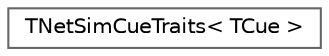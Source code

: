 digraph "Graphical Class Hierarchy"
{
 // INTERACTIVE_SVG=YES
 // LATEX_PDF_SIZE
  bgcolor="transparent";
  edge [fontname=Helvetica,fontsize=10,labelfontname=Helvetica,labelfontsize=10];
  node [fontname=Helvetica,fontsize=10,shape=box,height=0.2,width=0.4];
  rankdir="LR";
  Node0 [id="Node000000",label="TNetSimCueTraits\< TCue \>",height=0.2,width=0.4,color="grey40", fillcolor="white", style="filled",URL="$d7/d08/structTNetSimCueTraits.html",tooltip=" "];
}
